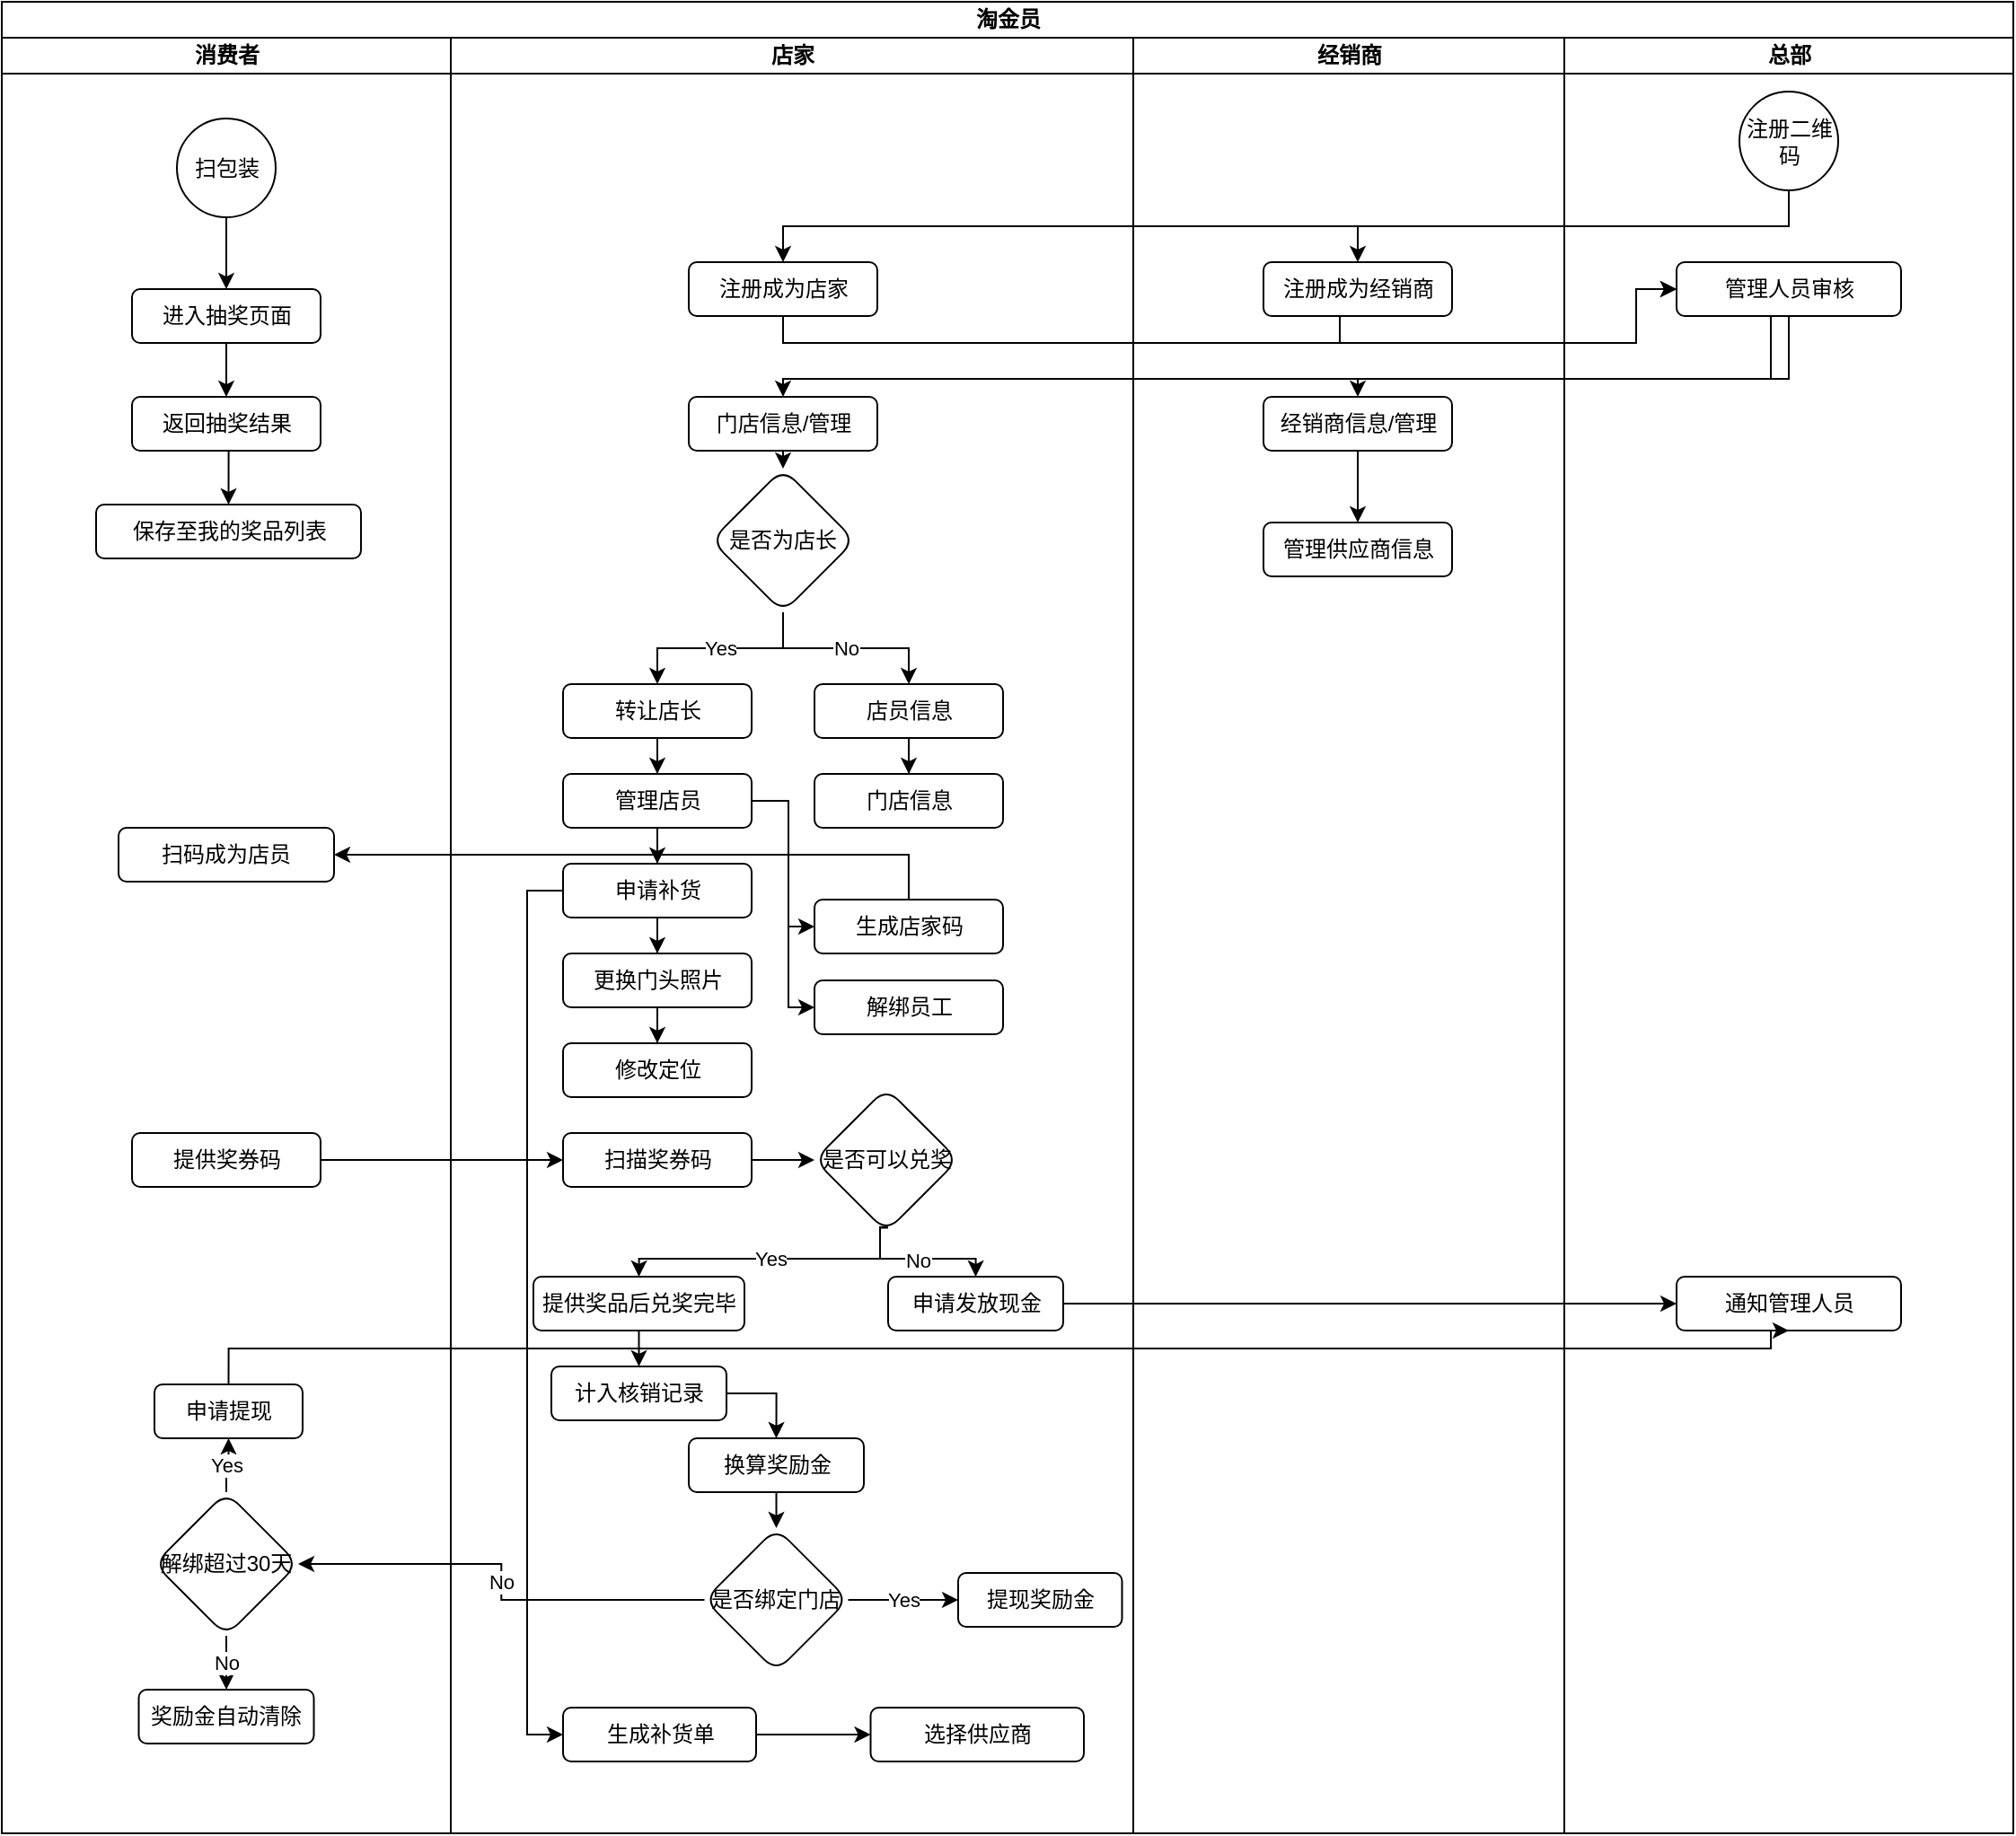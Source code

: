 <mxfile version="21.5.1" type="github">
  <diagram name="第 1 页" id="U_sjuf_lWmJBDMzV499A">
    <mxGraphModel dx="2860" dy="985" grid="1" gridSize="10" guides="1" tooltips="1" connect="1" arrows="1" fold="1" page="1" pageScale="1" pageWidth="827" pageHeight="1169" math="0" shadow="0">
      <root>
        <mxCell id="0" />
        <mxCell id="1" parent="0" />
        <mxCell id="Er62Z0cQib9WhrHs04Ta-1" value="淘金员" style="swimlane;childLayout=stackLayout;resizeParent=1;resizeParentMax=0;startSize=20;html=1;" parent="1" vertex="1">
          <mxGeometry x="-80" width="1120" height="1020" as="geometry" />
        </mxCell>
        <mxCell id="Er62Z0cQib9WhrHs04Ta-2" value="消费者" style="swimlane;startSize=20;html=1;" parent="Er62Z0cQib9WhrHs04Ta-1" vertex="1">
          <mxGeometry y="20" width="250" height="1000" as="geometry" />
        </mxCell>
        <mxCell id="Er62Z0cQib9WhrHs04Ta-19" value="" style="edgeStyle=orthogonalEdgeStyle;rounded=0;orthogonalLoop=1;jettySize=auto;html=1;" parent="Er62Z0cQib9WhrHs04Ta-2" source="Er62Z0cQib9WhrHs04Ta-17" target="Er62Z0cQib9WhrHs04Ta-18" edge="1">
          <mxGeometry relative="1" as="geometry" />
        </mxCell>
        <mxCell id="Er62Z0cQib9WhrHs04Ta-17" value="扫包装" style="ellipse;whiteSpace=wrap;html=1;aspect=fixed;" parent="Er62Z0cQib9WhrHs04Ta-2" vertex="1">
          <mxGeometry x="97.5" y="45" width="55" height="55" as="geometry" />
        </mxCell>
        <mxCell id="Er62Z0cQib9WhrHs04Ta-21" value="" style="edgeStyle=orthogonalEdgeStyle;rounded=0;orthogonalLoop=1;jettySize=auto;html=1;" parent="Er62Z0cQib9WhrHs04Ta-2" source="Er62Z0cQib9WhrHs04Ta-18" target="Er62Z0cQib9WhrHs04Ta-20" edge="1">
          <mxGeometry relative="1" as="geometry" />
        </mxCell>
        <mxCell id="Er62Z0cQib9WhrHs04Ta-18" value="进入抽奖页面" style="rounded=1;whiteSpace=wrap;html=1;" parent="Er62Z0cQib9WhrHs04Ta-2" vertex="1">
          <mxGeometry x="72.5" y="140" width="105" height="30" as="geometry" />
        </mxCell>
        <mxCell id="wWsz9UDtGzaw-BMOfdtV-25" style="edgeStyle=orthogonalEdgeStyle;rounded=0;orthogonalLoop=1;jettySize=auto;html=1;exitX=0.5;exitY=1;exitDx=0;exitDy=0;entryX=0.5;entryY=0;entryDx=0;entryDy=0;" edge="1" parent="Er62Z0cQib9WhrHs04Ta-2" source="Er62Z0cQib9WhrHs04Ta-20" target="wWsz9UDtGzaw-BMOfdtV-24">
          <mxGeometry relative="1" as="geometry" />
        </mxCell>
        <mxCell id="Er62Z0cQib9WhrHs04Ta-20" value="返回抽奖结果" style="rounded=1;whiteSpace=wrap;html=1;" parent="Er62Z0cQib9WhrHs04Ta-2" vertex="1">
          <mxGeometry x="72.5" y="200" width="105" height="30" as="geometry" />
        </mxCell>
        <mxCell id="dmZfvVokt4QQ__Cv-UdC-68" value="扫码成为店员" style="rounded=1;whiteSpace=wrap;html=1;" parent="Er62Z0cQib9WhrHs04Ta-2" vertex="1">
          <mxGeometry x="65" y="440" width="120" height="30" as="geometry" />
        </mxCell>
        <mxCell id="wWsz9UDtGzaw-BMOfdtV-10" value="提供奖券码" style="rounded=1;whiteSpace=wrap;html=1;" vertex="1" parent="Er62Z0cQib9WhrHs04Ta-2">
          <mxGeometry x="72.5" y="610" width="105" height="30" as="geometry" />
        </mxCell>
        <mxCell id="wWsz9UDtGzaw-BMOfdtV-24" value="保存至我的奖品列表" style="rounded=1;whiteSpace=wrap;html=1;" vertex="1" parent="Er62Z0cQib9WhrHs04Ta-2">
          <mxGeometry x="52.5" y="260" width="147.5" height="30" as="geometry" />
        </mxCell>
        <mxCell id="wWsz9UDtGzaw-BMOfdtV-53" value="Yes" style="edgeStyle=orthogonalEdgeStyle;rounded=0;orthogonalLoop=1;jettySize=auto;html=1;" edge="1" parent="Er62Z0cQib9WhrHs04Ta-2" source="wWsz9UDtGzaw-BMOfdtV-50" target="wWsz9UDtGzaw-BMOfdtV-52">
          <mxGeometry relative="1" as="geometry" />
        </mxCell>
        <mxCell id="wWsz9UDtGzaw-BMOfdtV-55" value="No" style="edgeStyle=orthogonalEdgeStyle;rounded=0;orthogonalLoop=1;jettySize=auto;html=1;" edge="1" parent="Er62Z0cQib9WhrHs04Ta-2" source="wWsz9UDtGzaw-BMOfdtV-50" target="wWsz9UDtGzaw-BMOfdtV-54">
          <mxGeometry relative="1" as="geometry" />
        </mxCell>
        <mxCell id="wWsz9UDtGzaw-BMOfdtV-50" value="解绑超过30天" style="rhombus;whiteSpace=wrap;html=1;rounded=1;" vertex="1" parent="Er62Z0cQib9WhrHs04Ta-2">
          <mxGeometry x="85" y="810" width="80" height="80" as="geometry" />
        </mxCell>
        <mxCell id="wWsz9UDtGzaw-BMOfdtV-52" value="申请提现" style="whiteSpace=wrap;html=1;rounded=1;" vertex="1" parent="Er62Z0cQib9WhrHs04Ta-2">
          <mxGeometry x="85" y="750" width="82.5" height="30" as="geometry" />
        </mxCell>
        <mxCell id="wWsz9UDtGzaw-BMOfdtV-54" value="奖励金自动清除" style="whiteSpace=wrap;html=1;rounded=1;" vertex="1" parent="Er62Z0cQib9WhrHs04Ta-2">
          <mxGeometry x="76.25" y="920" width="97.5" height="30" as="geometry" />
        </mxCell>
        <mxCell id="Er62Z0cQib9WhrHs04Ta-3" value="店家" style="swimlane;startSize=20;html=1;" parent="Er62Z0cQib9WhrHs04Ta-1" vertex="1">
          <mxGeometry x="250" y="20" width="380" height="1000" as="geometry" />
        </mxCell>
        <mxCell id="dmZfvVokt4QQ__Cv-UdC-14" value="注册成为店家" style="rounded=1;whiteSpace=wrap;html=1;" parent="Er62Z0cQib9WhrHs04Ta-3" vertex="1">
          <mxGeometry x="132.5" y="125" width="105" height="30" as="geometry" />
        </mxCell>
        <mxCell id="wWsz9UDtGzaw-BMOfdtV-5" style="edgeStyle=orthogonalEdgeStyle;rounded=0;orthogonalLoop=1;jettySize=auto;html=1;exitX=0.5;exitY=1;exitDx=0;exitDy=0;entryX=0.5;entryY=0;entryDx=0;entryDy=0;" edge="1" parent="Er62Z0cQib9WhrHs04Ta-3" source="dmZfvVokt4QQ__Cv-UdC-25" target="dmZfvVokt4QQ__Cv-UdC-35">
          <mxGeometry relative="1" as="geometry" />
        </mxCell>
        <mxCell id="dmZfvVokt4QQ__Cv-UdC-25" value="门店信息/管理" style="rounded=1;whiteSpace=wrap;html=1;" parent="Er62Z0cQib9WhrHs04Ta-3" vertex="1">
          <mxGeometry x="132.5" y="200" width="105" height="30" as="geometry" />
        </mxCell>
        <mxCell id="dmZfvVokt4QQ__Cv-UdC-38" value="Yes" style="edgeStyle=orthogonalEdgeStyle;rounded=0;orthogonalLoop=1;jettySize=auto;html=1;exitX=0.5;exitY=1;exitDx=0;exitDy=0;" parent="Er62Z0cQib9WhrHs04Ta-3" source="dmZfvVokt4QQ__Cv-UdC-35" target="dmZfvVokt4QQ__Cv-UdC-37" edge="1">
          <mxGeometry relative="1" as="geometry">
            <mxPoint x="238" y="330" as="sourcePoint" />
          </mxGeometry>
        </mxCell>
        <mxCell id="dmZfvVokt4QQ__Cv-UdC-56" value="No" style="edgeStyle=orthogonalEdgeStyle;rounded=0;orthogonalLoop=1;jettySize=auto;html=1;exitX=0.5;exitY=1;exitDx=0;exitDy=0;entryX=0.5;entryY=0;entryDx=0;entryDy=0;" parent="Er62Z0cQib9WhrHs04Ta-3" source="dmZfvVokt4QQ__Cv-UdC-35" target="dmZfvVokt4QQ__Cv-UdC-54" edge="1">
          <mxGeometry relative="1" as="geometry" />
        </mxCell>
        <mxCell id="dmZfvVokt4QQ__Cv-UdC-35" value="是否为店长" style="rhombus;whiteSpace=wrap;html=1;rounded=1;" parent="Er62Z0cQib9WhrHs04Ta-3" vertex="1">
          <mxGeometry x="145" y="240" width="80" height="80" as="geometry" />
        </mxCell>
        <mxCell id="dmZfvVokt4QQ__Cv-UdC-40" value="" style="edgeStyle=orthogonalEdgeStyle;rounded=0;orthogonalLoop=1;jettySize=auto;html=1;" parent="Er62Z0cQib9WhrHs04Ta-3" source="dmZfvVokt4QQ__Cv-UdC-37" target="dmZfvVokt4QQ__Cv-UdC-39" edge="1">
          <mxGeometry relative="1" as="geometry" />
        </mxCell>
        <mxCell id="dmZfvVokt4QQ__Cv-UdC-37" value="转让店长" style="whiteSpace=wrap;html=1;rounded=1;" parent="Er62Z0cQib9WhrHs04Ta-3" vertex="1">
          <mxGeometry x="62.5" y="360" width="105" height="30" as="geometry" />
        </mxCell>
        <mxCell id="dmZfvVokt4QQ__Cv-UdC-42" value="" style="edgeStyle=orthogonalEdgeStyle;rounded=0;orthogonalLoop=1;jettySize=auto;html=1;" parent="Er62Z0cQib9WhrHs04Ta-3" source="dmZfvVokt4QQ__Cv-UdC-39" target="dmZfvVokt4QQ__Cv-UdC-41" edge="1">
          <mxGeometry relative="1" as="geometry" />
        </mxCell>
        <mxCell id="dmZfvVokt4QQ__Cv-UdC-66" style="edgeStyle=orthogonalEdgeStyle;rounded=0;orthogonalLoop=1;jettySize=auto;html=1;exitX=1;exitY=0.5;exitDx=0;exitDy=0;entryX=0;entryY=0.5;entryDx=0;entryDy=0;" parent="Er62Z0cQib9WhrHs04Ta-3" source="dmZfvVokt4QQ__Cv-UdC-39" target="dmZfvVokt4QQ__Cv-UdC-67" edge="1">
          <mxGeometry relative="1" as="geometry">
            <mxPoint x="190" y="530" as="targetPoint" />
            <Array as="points">
              <mxPoint x="188" y="425" />
              <mxPoint x="188" y="495" />
            </Array>
          </mxGeometry>
        </mxCell>
        <mxCell id="dmZfvVokt4QQ__Cv-UdC-72" style="edgeStyle=orthogonalEdgeStyle;rounded=0;orthogonalLoop=1;jettySize=auto;html=1;exitX=1;exitY=0.5;exitDx=0;exitDy=0;entryX=0;entryY=0.5;entryDx=0;entryDy=0;" parent="Er62Z0cQib9WhrHs04Ta-3" source="dmZfvVokt4QQ__Cv-UdC-39" target="dmZfvVokt4QQ__Cv-UdC-71" edge="1">
          <mxGeometry relative="1" as="geometry">
            <Array as="points">
              <mxPoint x="188" y="425" />
              <mxPoint x="188" y="540" />
            </Array>
          </mxGeometry>
        </mxCell>
        <mxCell id="dmZfvVokt4QQ__Cv-UdC-39" value="管理店员" style="whiteSpace=wrap;html=1;rounded=1;" parent="Er62Z0cQib9WhrHs04Ta-3" vertex="1">
          <mxGeometry x="62.5" y="410" width="105" height="30" as="geometry" />
        </mxCell>
        <mxCell id="dmZfvVokt4QQ__Cv-UdC-50" value="" style="edgeStyle=orthogonalEdgeStyle;rounded=0;orthogonalLoop=1;jettySize=auto;html=1;" parent="Er62Z0cQib9WhrHs04Ta-3" source="dmZfvVokt4QQ__Cv-UdC-41" target="dmZfvVokt4QQ__Cv-UdC-49" edge="1">
          <mxGeometry relative="1" as="geometry" />
        </mxCell>
        <mxCell id="wWsz9UDtGzaw-BMOfdtV-67" style="edgeStyle=orthogonalEdgeStyle;rounded=0;orthogonalLoop=1;jettySize=auto;html=1;exitX=0;exitY=0.5;exitDx=0;exitDy=0;entryX=0;entryY=0.5;entryDx=0;entryDy=0;" edge="1" parent="Er62Z0cQib9WhrHs04Ta-3" source="dmZfvVokt4QQ__Cv-UdC-41" target="wWsz9UDtGzaw-BMOfdtV-68">
          <mxGeometry relative="1" as="geometry">
            <mxPoint x="40" y="920" as="targetPoint" />
          </mxGeometry>
        </mxCell>
        <mxCell id="dmZfvVokt4QQ__Cv-UdC-41" value="申请补货" style="whiteSpace=wrap;html=1;rounded=1;" parent="Er62Z0cQib9WhrHs04Ta-3" vertex="1">
          <mxGeometry x="62.5" y="460" width="105" height="30" as="geometry" />
        </mxCell>
        <mxCell id="dmZfvVokt4QQ__Cv-UdC-52" value="" style="edgeStyle=orthogonalEdgeStyle;rounded=0;orthogonalLoop=1;jettySize=auto;html=1;" parent="Er62Z0cQib9WhrHs04Ta-3" source="dmZfvVokt4QQ__Cv-UdC-49" target="dmZfvVokt4QQ__Cv-UdC-51" edge="1">
          <mxGeometry relative="1" as="geometry" />
        </mxCell>
        <mxCell id="dmZfvVokt4QQ__Cv-UdC-49" value="更换门头照片" style="whiteSpace=wrap;html=1;rounded=1;" parent="Er62Z0cQib9WhrHs04Ta-3" vertex="1">
          <mxGeometry x="62.5" y="510" width="105" height="30" as="geometry" />
        </mxCell>
        <mxCell id="dmZfvVokt4QQ__Cv-UdC-51" value="修改定位" style="whiteSpace=wrap;html=1;rounded=1;" parent="Er62Z0cQib9WhrHs04Ta-3" vertex="1">
          <mxGeometry x="62.5" y="560" width="105" height="30" as="geometry" />
        </mxCell>
        <mxCell id="dmZfvVokt4QQ__Cv-UdC-58" value="" style="edgeStyle=orthogonalEdgeStyle;rounded=0;orthogonalLoop=1;jettySize=auto;html=1;" parent="Er62Z0cQib9WhrHs04Ta-3" source="dmZfvVokt4QQ__Cv-UdC-54" target="dmZfvVokt4QQ__Cv-UdC-57" edge="1">
          <mxGeometry relative="1" as="geometry" />
        </mxCell>
        <mxCell id="dmZfvVokt4QQ__Cv-UdC-54" value="店员信息" style="whiteSpace=wrap;html=1;rounded=1;" parent="Er62Z0cQib9WhrHs04Ta-3" vertex="1">
          <mxGeometry x="202.5" y="360" width="105" height="30" as="geometry" />
        </mxCell>
        <mxCell id="dmZfvVokt4QQ__Cv-UdC-57" value="门店信息" style="whiteSpace=wrap;html=1;rounded=1;" parent="Er62Z0cQib9WhrHs04Ta-3" vertex="1">
          <mxGeometry x="202.5" y="410" width="105" height="30" as="geometry" />
        </mxCell>
        <mxCell id="dmZfvVokt4QQ__Cv-UdC-67" value="生成店家码" style="whiteSpace=wrap;html=1;rounded=1;" parent="Er62Z0cQib9WhrHs04Ta-3" vertex="1">
          <mxGeometry x="202.5" y="480" width="105" height="30" as="geometry" />
        </mxCell>
        <mxCell id="dmZfvVokt4QQ__Cv-UdC-71" value="解绑员工" style="whiteSpace=wrap;html=1;rounded=1;" parent="Er62Z0cQib9WhrHs04Ta-3" vertex="1">
          <mxGeometry x="202.5" y="525" width="105" height="30" as="geometry" />
        </mxCell>
        <mxCell id="wWsz9UDtGzaw-BMOfdtV-15" style="edgeStyle=orthogonalEdgeStyle;rounded=0;orthogonalLoop=1;jettySize=auto;html=1;exitX=1;exitY=0.5;exitDx=0;exitDy=0;entryX=0;entryY=0.5;entryDx=0;entryDy=0;" edge="1" parent="Er62Z0cQib9WhrHs04Ta-3" source="wWsz9UDtGzaw-BMOfdtV-3" target="wWsz9UDtGzaw-BMOfdtV-16">
          <mxGeometry relative="1" as="geometry">
            <mxPoint x="220" y="630" as="targetPoint" />
          </mxGeometry>
        </mxCell>
        <mxCell id="wWsz9UDtGzaw-BMOfdtV-3" value="扫描奖券码" style="rounded=1;whiteSpace=wrap;html=1;" vertex="1" parent="Er62Z0cQib9WhrHs04Ta-3">
          <mxGeometry x="62.5" y="610" width="105" height="30" as="geometry" />
        </mxCell>
        <mxCell id="wWsz9UDtGzaw-BMOfdtV-23" value="Yes" style="edgeStyle=orthogonalEdgeStyle;rounded=0;orthogonalLoop=1;jettySize=auto;html=1;exitX=0.51;exitY=0.967;exitDx=0;exitDy=0;entryX=0.5;entryY=0;entryDx=0;entryDy=0;exitPerimeter=0;" edge="1" parent="Er62Z0cQib9WhrHs04Ta-3" source="wWsz9UDtGzaw-BMOfdtV-16" target="wWsz9UDtGzaw-BMOfdtV-21">
          <mxGeometry relative="1" as="geometry">
            <mxPoint x="238.5" y="665" as="sourcePoint" />
            <Array as="points">
              <mxPoint x="239" y="662" />
              <mxPoint x="239" y="680" />
              <mxPoint x="105" y="680" />
            </Array>
          </mxGeometry>
        </mxCell>
        <mxCell id="wWsz9UDtGzaw-BMOfdtV-30" style="edgeStyle=orthogonalEdgeStyle;rounded=0;orthogonalLoop=1;jettySize=auto;html=1;exitX=0.512;exitY=0.972;exitDx=0;exitDy=0;entryX=0.5;entryY=0;entryDx=0;entryDy=0;exitPerimeter=0;" edge="1" parent="Er62Z0cQib9WhrHs04Ta-3" source="wWsz9UDtGzaw-BMOfdtV-16" target="wWsz9UDtGzaw-BMOfdtV-27">
          <mxGeometry relative="1" as="geometry">
            <mxPoint x="238.5" y="665" as="sourcePoint" />
            <Array as="points">
              <mxPoint x="239" y="663" />
              <mxPoint x="239" y="680" />
              <mxPoint x="292" y="680" />
            </Array>
          </mxGeometry>
        </mxCell>
        <mxCell id="wWsz9UDtGzaw-BMOfdtV-31" value="No" style="edgeLabel;html=1;align=center;verticalAlign=middle;resizable=0;points=[];" vertex="1" connectable="0" parent="wWsz9UDtGzaw-BMOfdtV-30">
          <mxGeometry x="-0.01" y="-1" relative="1" as="geometry">
            <mxPoint as="offset" />
          </mxGeometry>
        </mxCell>
        <mxCell id="wWsz9UDtGzaw-BMOfdtV-16" value="是否可以兑奖" style="rhombus;whiteSpace=wrap;html=1;rounded=1;" vertex="1" parent="Er62Z0cQib9WhrHs04Ta-3">
          <mxGeometry x="202.5" y="585" width="80" height="80" as="geometry" />
        </mxCell>
        <mxCell id="wWsz9UDtGzaw-BMOfdtV-39" style="edgeStyle=orthogonalEdgeStyle;rounded=0;orthogonalLoop=1;jettySize=auto;html=1;exitX=0.5;exitY=1;exitDx=0;exitDy=0;entryX=0.5;entryY=0;entryDx=0;entryDy=0;" edge="1" parent="Er62Z0cQib9WhrHs04Ta-3" source="wWsz9UDtGzaw-BMOfdtV-21" target="wWsz9UDtGzaw-BMOfdtV-36">
          <mxGeometry relative="1" as="geometry" />
        </mxCell>
        <mxCell id="wWsz9UDtGzaw-BMOfdtV-21" value="提供奖品后兑奖完毕" style="rounded=1;whiteSpace=wrap;html=1;" vertex="1" parent="Er62Z0cQib9WhrHs04Ta-3">
          <mxGeometry x="46" y="690" width="117.5" height="30" as="geometry" />
        </mxCell>
        <mxCell id="wWsz9UDtGzaw-BMOfdtV-27" value="申请发放现金" style="rounded=1;whiteSpace=wrap;html=1;" vertex="1" parent="Er62Z0cQib9WhrHs04Ta-3">
          <mxGeometry x="243.5" y="690" width="97.5" height="30" as="geometry" />
        </mxCell>
        <mxCell id="wWsz9UDtGzaw-BMOfdtV-44" style="edgeStyle=orthogonalEdgeStyle;rounded=0;orthogonalLoop=1;jettySize=auto;html=1;exitX=1;exitY=0.5;exitDx=0;exitDy=0;entryX=0.5;entryY=0;entryDx=0;entryDy=0;" edge="1" parent="Er62Z0cQib9WhrHs04Ta-3" source="wWsz9UDtGzaw-BMOfdtV-36" target="wWsz9UDtGzaw-BMOfdtV-43">
          <mxGeometry relative="1" as="geometry" />
        </mxCell>
        <mxCell id="wWsz9UDtGzaw-BMOfdtV-36" value="计入核销记录" style="rounded=1;whiteSpace=wrap;html=1;" vertex="1" parent="Er62Z0cQib9WhrHs04Ta-3">
          <mxGeometry x="56" y="740" width="97.5" height="30" as="geometry" />
        </mxCell>
        <mxCell id="wWsz9UDtGzaw-BMOfdtV-47" style="edgeStyle=orthogonalEdgeStyle;rounded=0;orthogonalLoop=1;jettySize=auto;html=1;exitX=0.5;exitY=1;exitDx=0;exitDy=0;entryX=0.5;entryY=0;entryDx=0;entryDy=0;" edge="1" parent="Er62Z0cQib9WhrHs04Ta-3" source="wWsz9UDtGzaw-BMOfdtV-43" target="wWsz9UDtGzaw-BMOfdtV-46">
          <mxGeometry relative="1" as="geometry" />
        </mxCell>
        <mxCell id="wWsz9UDtGzaw-BMOfdtV-43" value="换算奖励金" style="rounded=1;whiteSpace=wrap;html=1;" vertex="1" parent="Er62Z0cQib9WhrHs04Ta-3">
          <mxGeometry x="132.5" y="780" width="97.5" height="30" as="geometry" />
        </mxCell>
        <mxCell id="wWsz9UDtGzaw-BMOfdtV-61" value="Yes" style="edgeStyle=orthogonalEdgeStyle;rounded=0;orthogonalLoop=1;jettySize=auto;html=1;" edge="1" parent="Er62Z0cQib9WhrHs04Ta-3" source="wWsz9UDtGzaw-BMOfdtV-46" target="wWsz9UDtGzaw-BMOfdtV-60">
          <mxGeometry relative="1" as="geometry" />
        </mxCell>
        <mxCell id="wWsz9UDtGzaw-BMOfdtV-46" value="是否绑定门店" style="rhombus;whiteSpace=wrap;html=1;rounded=1;" vertex="1" parent="Er62Z0cQib9WhrHs04Ta-3">
          <mxGeometry x="141.25" y="830" width="80" height="80" as="geometry" />
        </mxCell>
        <mxCell id="wWsz9UDtGzaw-BMOfdtV-60" value="提现奖励金" style="whiteSpace=wrap;html=1;rounded=1;" vertex="1" parent="Er62Z0cQib9WhrHs04Ta-3">
          <mxGeometry x="282.5" y="855" width="91.25" height="30" as="geometry" />
        </mxCell>
        <mxCell id="wWsz9UDtGzaw-BMOfdtV-72" value="" style="edgeStyle=orthogonalEdgeStyle;rounded=0;orthogonalLoop=1;jettySize=auto;html=1;" edge="1" parent="Er62Z0cQib9WhrHs04Ta-3" source="wWsz9UDtGzaw-BMOfdtV-68" target="wWsz9UDtGzaw-BMOfdtV-71">
          <mxGeometry relative="1" as="geometry" />
        </mxCell>
        <mxCell id="wWsz9UDtGzaw-BMOfdtV-68" value="生成补货单" style="whiteSpace=wrap;html=1;rounded=1;" vertex="1" parent="Er62Z0cQib9WhrHs04Ta-3">
          <mxGeometry x="62.5" y="930" width="107.5" height="30" as="geometry" />
        </mxCell>
        <mxCell id="wWsz9UDtGzaw-BMOfdtV-71" value="选择供应商" style="whiteSpace=wrap;html=1;rounded=1;" vertex="1" parent="Er62Z0cQib9WhrHs04Ta-3">
          <mxGeometry x="233.75" y="930" width="118.75" height="30" as="geometry" />
        </mxCell>
        <mxCell id="Er62Z0cQib9WhrHs04Ta-4" value="经销商" style="swimlane;startSize=20;html=1;" parent="Er62Z0cQib9WhrHs04Ta-1" vertex="1">
          <mxGeometry x="630" y="20" width="240" height="1000" as="geometry" />
        </mxCell>
        <mxCell id="dmZfvVokt4QQ__Cv-UdC-16" value="注册成为经销商" style="rounded=1;whiteSpace=wrap;html=1;" parent="Er62Z0cQib9WhrHs04Ta-4" vertex="1">
          <mxGeometry x="72.5" y="125" width="105" height="30" as="geometry" />
        </mxCell>
        <mxCell id="wWsz9UDtGzaw-BMOfdtV-70" value="" style="edgeStyle=orthogonalEdgeStyle;rounded=0;orthogonalLoop=1;jettySize=auto;html=1;" edge="1" parent="Er62Z0cQib9WhrHs04Ta-4" source="wWsz9UDtGzaw-BMOfdtV-65" target="wWsz9UDtGzaw-BMOfdtV-69">
          <mxGeometry relative="1" as="geometry" />
        </mxCell>
        <mxCell id="wWsz9UDtGzaw-BMOfdtV-65" value="经销商信息/管理" style="rounded=1;whiteSpace=wrap;html=1;" vertex="1" parent="Er62Z0cQib9WhrHs04Ta-4">
          <mxGeometry x="72.5" y="200" width="105" height="30" as="geometry" />
        </mxCell>
        <mxCell id="wWsz9UDtGzaw-BMOfdtV-69" value="管理供应商信息" style="rounded=1;whiteSpace=wrap;html=1;" vertex="1" parent="Er62Z0cQib9WhrHs04Ta-4">
          <mxGeometry x="72.5" y="270" width="105" height="30" as="geometry" />
        </mxCell>
        <mxCell id="dmZfvVokt4QQ__Cv-UdC-15" style="edgeStyle=orthogonalEdgeStyle;rounded=0;orthogonalLoop=1;jettySize=auto;html=1;exitX=0.5;exitY=1;exitDx=0;exitDy=0;entryX=0.5;entryY=0;entryDx=0;entryDy=0;" parent="Er62Z0cQib9WhrHs04Ta-1" source="dmZfvVokt4QQ__Cv-UdC-11" target="dmZfvVokt4QQ__Cv-UdC-14" edge="1">
          <mxGeometry relative="1" as="geometry" />
        </mxCell>
        <mxCell id="dmZfvVokt4QQ__Cv-UdC-17" style="edgeStyle=orthogonalEdgeStyle;rounded=0;orthogonalLoop=1;jettySize=auto;html=1;exitX=0.5;exitY=1;exitDx=0;exitDy=0;entryX=0.5;entryY=0;entryDx=0;entryDy=0;" parent="Er62Z0cQib9WhrHs04Ta-1" source="dmZfvVokt4QQ__Cv-UdC-11" target="dmZfvVokt4QQ__Cv-UdC-16" edge="1">
          <mxGeometry relative="1" as="geometry" />
        </mxCell>
        <mxCell id="dmZfvVokt4QQ__Cv-UdC-23" style="edgeStyle=orthogonalEdgeStyle;rounded=0;orthogonalLoop=1;jettySize=auto;html=1;exitX=0.5;exitY=1;exitDx=0;exitDy=0;entryX=0;entryY=0.5;entryDx=0;entryDy=0;" parent="Er62Z0cQib9WhrHs04Ta-1" source="dmZfvVokt4QQ__Cv-UdC-16" target="dmZfvVokt4QQ__Cv-UdC-21" edge="1">
          <mxGeometry relative="1" as="geometry">
            <Array as="points">
              <mxPoint x="745" y="190" />
              <mxPoint x="910" y="190" />
              <mxPoint x="910" y="160" />
            </Array>
          </mxGeometry>
        </mxCell>
        <mxCell id="dmZfvVokt4QQ__Cv-UdC-24" style="edgeStyle=orthogonalEdgeStyle;rounded=0;orthogonalLoop=1;jettySize=auto;html=1;exitX=0.5;exitY=1;exitDx=0;exitDy=0;entryX=0;entryY=0.5;entryDx=0;entryDy=0;" parent="Er62Z0cQib9WhrHs04Ta-1" source="dmZfvVokt4QQ__Cv-UdC-14" target="dmZfvVokt4QQ__Cv-UdC-21" edge="1">
          <mxGeometry relative="1" as="geometry">
            <Array as="points">
              <mxPoint x="435" y="190" />
              <mxPoint x="910" y="190" />
              <mxPoint x="910" y="160" />
            </Array>
          </mxGeometry>
        </mxCell>
        <mxCell id="dmZfvVokt4QQ__Cv-UdC-4" value="总部" style="swimlane;startSize=20;html=1;" parent="Er62Z0cQib9WhrHs04Ta-1" vertex="1">
          <mxGeometry x="870" y="20" width="250" height="1000" as="geometry" />
        </mxCell>
        <mxCell id="dmZfvVokt4QQ__Cv-UdC-11" value="注册二维码" style="ellipse;whiteSpace=wrap;html=1;aspect=fixed;" parent="dmZfvVokt4QQ__Cv-UdC-4" vertex="1">
          <mxGeometry x="97.5" y="30" width="55" height="55" as="geometry" />
        </mxCell>
        <mxCell id="dmZfvVokt4QQ__Cv-UdC-21" value="管理人员审核" style="rounded=1;whiteSpace=wrap;html=1;" parent="dmZfvVokt4QQ__Cv-UdC-4" vertex="1">
          <mxGeometry x="62.5" y="125" width="125" height="30" as="geometry" />
        </mxCell>
        <mxCell id="wWsz9UDtGzaw-BMOfdtV-33" value="通知管理人员" style="rounded=1;whiteSpace=wrap;html=1;" vertex="1" parent="dmZfvVokt4QQ__Cv-UdC-4">
          <mxGeometry x="62.5" y="690" width="125" height="30" as="geometry" />
        </mxCell>
        <mxCell id="dmZfvVokt4QQ__Cv-UdC-65" style="edgeStyle=orthogonalEdgeStyle;rounded=0;orthogonalLoop=1;jettySize=auto;html=1;exitX=0.5;exitY=1;exitDx=0;exitDy=0;entryX=0.5;entryY=0;entryDx=0;entryDy=0;" parent="Er62Z0cQib9WhrHs04Ta-1" source="dmZfvVokt4QQ__Cv-UdC-21" target="dmZfvVokt4QQ__Cv-UdC-25" edge="1">
          <mxGeometry relative="1" as="geometry">
            <Array as="points">
              <mxPoint x="985" y="210" />
              <mxPoint x="435" y="210" />
            </Array>
          </mxGeometry>
        </mxCell>
        <mxCell id="wWsz9UDtGzaw-BMOfdtV-12" style="edgeStyle=orthogonalEdgeStyle;rounded=0;orthogonalLoop=1;jettySize=auto;html=1;exitX=1;exitY=0.5;exitDx=0;exitDy=0;entryX=0;entryY=0.5;entryDx=0;entryDy=0;" edge="1" parent="Er62Z0cQib9WhrHs04Ta-1" source="wWsz9UDtGzaw-BMOfdtV-10" target="wWsz9UDtGzaw-BMOfdtV-3">
          <mxGeometry relative="1" as="geometry" />
        </mxCell>
        <mxCell id="wWsz9UDtGzaw-BMOfdtV-34" style="edgeStyle=orthogonalEdgeStyle;rounded=0;orthogonalLoop=1;jettySize=auto;html=1;exitX=1;exitY=0.5;exitDx=0;exitDy=0;entryX=0;entryY=0.5;entryDx=0;entryDy=0;" edge="1" parent="Er62Z0cQib9WhrHs04Ta-1" source="wWsz9UDtGzaw-BMOfdtV-27" target="wWsz9UDtGzaw-BMOfdtV-33">
          <mxGeometry relative="1" as="geometry" />
        </mxCell>
        <mxCell id="wWsz9UDtGzaw-BMOfdtV-48" value="No" style="edgeStyle=orthogonalEdgeStyle;rounded=0;orthogonalLoop=1;jettySize=auto;html=1;exitX=0;exitY=0.5;exitDx=0;exitDy=0;entryX=1;entryY=0.5;entryDx=0;entryDy=0;" edge="1" parent="Er62Z0cQib9WhrHs04Ta-1" source="wWsz9UDtGzaw-BMOfdtV-46" target="wWsz9UDtGzaw-BMOfdtV-50">
          <mxGeometry relative="1" as="geometry">
            <mxPoint x="190" y="919.833" as="targetPoint" />
          </mxGeometry>
        </mxCell>
        <mxCell id="wWsz9UDtGzaw-BMOfdtV-63" style="edgeStyle=orthogonalEdgeStyle;rounded=0;orthogonalLoop=1;jettySize=auto;html=1;exitX=0.5;exitY=0;exitDx=0;exitDy=0;entryX=0.5;entryY=1;entryDx=0;entryDy=0;" edge="1" parent="Er62Z0cQib9WhrHs04Ta-1" source="wWsz9UDtGzaw-BMOfdtV-52" target="wWsz9UDtGzaw-BMOfdtV-33">
          <mxGeometry relative="1" as="geometry">
            <Array as="points">
              <mxPoint x="126" y="750" />
              <mxPoint x="985" y="750" />
            </Array>
          </mxGeometry>
        </mxCell>
        <mxCell id="wWsz9UDtGzaw-BMOfdtV-64" style="edgeStyle=orthogonalEdgeStyle;rounded=0;orthogonalLoop=1;jettySize=auto;html=1;exitX=0.5;exitY=0;exitDx=0;exitDy=0;entryX=1;entryY=0.5;entryDx=0;entryDy=0;" edge="1" parent="Er62Z0cQib9WhrHs04Ta-1" source="dmZfvVokt4QQ__Cv-UdC-67" target="dmZfvVokt4QQ__Cv-UdC-68">
          <mxGeometry relative="1" as="geometry" />
        </mxCell>
        <mxCell id="wWsz9UDtGzaw-BMOfdtV-66" style="edgeStyle=orthogonalEdgeStyle;rounded=0;orthogonalLoop=1;jettySize=auto;html=1;exitX=0.5;exitY=1;exitDx=0;exitDy=0;entryX=0.5;entryY=0;entryDx=0;entryDy=0;" edge="1" parent="Er62Z0cQib9WhrHs04Ta-1" source="dmZfvVokt4QQ__Cv-UdC-21" target="wWsz9UDtGzaw-BMOfdtV-65">
          <mxGeometry relative="1" as="geometry">
            <Array as="points">
              <mxPoint x="985" y="210" />
              <mxPoint x="745" y="210" />
            </Array>
          </mxGeometry>
        </mxCell>
      </root>
    </mxGraphModel>
  </diagram>
</mxfile>
